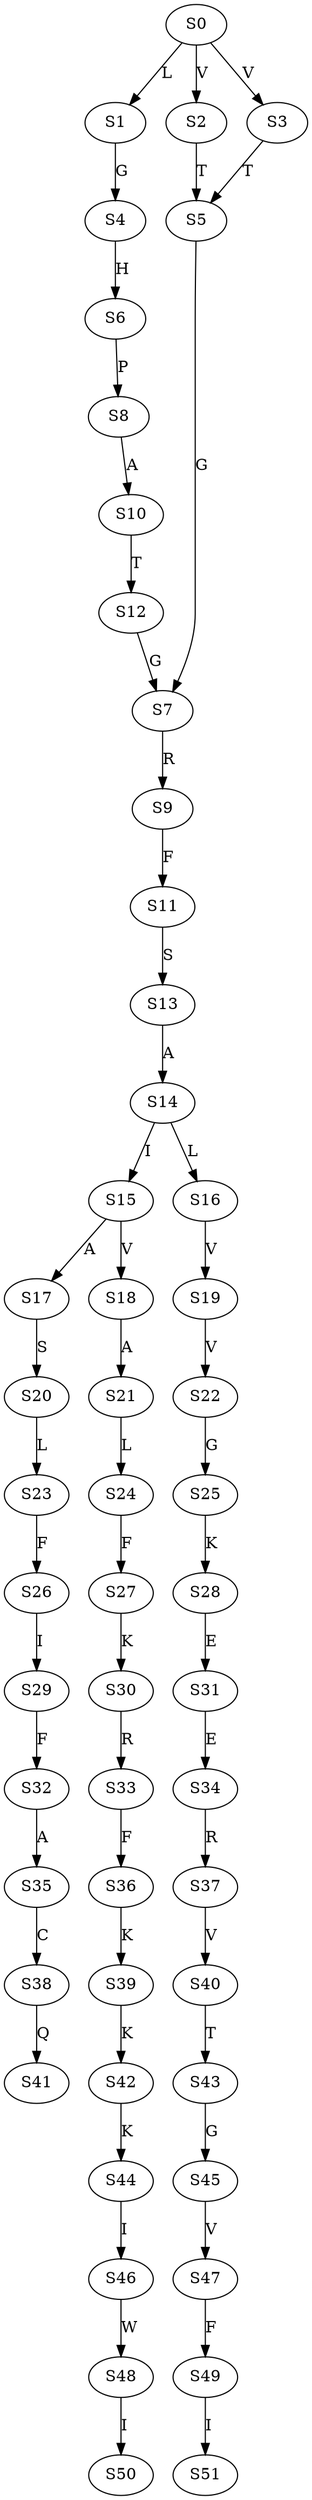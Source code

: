 strict digraph  {
	S0 -> S1 [ label = L ];
	S0 -> S2 [ label = V ];
	S0 -> S3 [ label = V ];
	S1 -> S4 [ label = G ];
	S2 -> S5 [ label = T ];
	S3 -> S5 [ label = T ];
	S4 -> S6 [ label = H ];
	S5 -> S7 [ label = G ];
	S6 -> S8 [ label = P ];
	S7 -> S9 [ label = R ];
	S8 -> S10 [ label = A ];
	S9 -> S11 [ label = F ];
	S10 -> S12 [ label = T ];
	S11 -> S13 [ label = S ];
	S12 -> S7 [ label = G ];
	S13 -> S14 [ label = A ];
	S14 -> S15 [ label = I ];
	S14 -> S16 [ label = L ];
	S15 -> S17 [ label = A ];
	S15 -> S18 [ label = V ];
	S16 -> S19 [ label = V ];
	S17 -> S20 [ label = S ];
	S18 -> S21 [ label = A ];
	S19 -> S22 [ label = V ];
	S20 -> S23 [ label = L ];
	S21 -> S24 [ label = L ];
	S22 -> S25 [ label = G ];
	S23 -> S26 [ label = F ];
	S24 -> S27 [ label = F ];
	S25 -> S28 [ label = K ];
	S26 -> S29 [ label = I ];
	S27 -> S30 [ label = K ];
	S28 -> S31 [ label = E ];
	S29 -> S32 [ label = F ];
	S30 -> S33 [ label = R ];
	S31 -> S34 [ label = E ];
	S32 -> S35 [ label = A ];
	S33 -> S36 [ label = F ];
	S34 -> S37 [ label = R ];
	S35 -> S38 [ label = C ];
	S36 -> S39 [ label = K ];
	S37 -> S40 [ label = V ];
	S38 -> S41 [ label = Q ];
	S39 -> S42 [ label = K ];
	S40 -> S43 [ label = T ];
	S42 -> S44 [ label = K ];
	S43 -> S45 [ label = G ];
	S44 -> S46 [ label = I ];
	S45 -> S47 [ label = V ];
	S46 -> S48 [ label = W ];
	S47 -> S49 [ label = F ];
	S48 -> S50 [ label = I ];
	S49 -> S51 [ label = I ];
}
